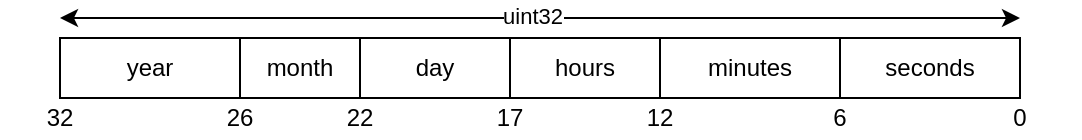 <mxfile version="24.0.6" type="device">
  <diagram id="-AaziVihoIS5GyVBLL5S" name="Page-1">
    <mxGraphModel dx="830" dy="439" grid="1" gridSize="10" guides="1" tooltips="1" connect="1" arrows="1" fold="1" page="1" pageScale="1" pageWidth="827" pageHeight="1169" math="0" shadow="0">
      <root>
        <mxCell id="0" />
        <mxCell id="1" parent="0" />
        <mxCell id="-uoe6DfyEfNMmqoHI3Hj-1" value="year" style="rounded=0;whiteSpace=wrap;html=1;" vertex="1" parent="1">
          <mxGeometry x="60" y="140" width="90" height="30" as="geometry" />
        </mxCell>
        <mxCell id="-uoe6DfyEfNMmqoHI3Hj-2" value="month" style="rounded=0;whiteSpace=wrap;html=1;" vertex="1" parent="1">
          <mxGeometry x="150" y="140" width="60" height="30" as="geometry" />
        </mxCell>
        <mxCell id="-uoe6DfyEfNMmqoHI3Hj-4" value="seconds" style="rounded=0;whiteSpace=wrap;html=1;" vertex="1" parent="1">
          <mxGeometry x="450" y="140" width="90" height="30" as="geometry" />
        </mxCell>
        <mxCell id="-uoe6DfyEfNMmqoHI3Hj-5" value="0" style="text;html=1;align=center;verticalAlign=middle;whiteSpace=wrap;rounded=0;" vertex="1" parent="1">
          <mxGeometry x="510" y="170" width="60" height="20" as="geometry" />
        </mxCell>
        <mxCell id="-uoe6DfyEfNMmqoHI3Hj-6" value="22" style="text;html=1;align=center;verticalAlign=middle;whiteSpace=wrap;rounded=0;" vertex="1" parent="1">
          <mxGeometry x="180" y="170" width="60" height="20" as="geometry" />
        </mxCell>
        <mxCell id="-uoe6DfyEfNMmqoHI3Hj-7" value="32" style="text;html=1;align=center;verticalAlign=middle;whiteSpace=wrap;rounded=0;" vertex="1" parent="1">
          <mxGeometry x="30" y="170" width="60" height="20" as="geometry" />
        </mxCell>
        <mxCell id="-uoe6DfyEfNMmqoHI3Hj-10" value="" style="endArrow=classic;startArrow=classic;html=1;rounded=0;" edge="1" parent="1">
          <mxGeometry width="50" height="50" relative="1" as="geometry">
            <mxPoint x="60" y="130" as="sourcePoint" />
            <mxPoint x="540" y="130" as="targetPoint" />
          </mxGeometry>
        </mxCell>
        <mxCell id="-uoe6DfyEfNMmqoHI3Hj-11" value="uint32" style="edgeLabel;html=1;align=center;verticalAlign=middle;resizable=0;points=[];" vertex="1" connectable="0" parent="-uoe6DfyEfNMmqoHI3Hj-10">
          <mxGeometry x="-0.019" y="1" relative="1" as="geometry">
            <mxPoint as="offset" />
          </mxGeometry>
        </mxCell>
        <mxCell id="-uoe6DfyEfNMmqoHI3Hj-12" value="minutes" style="rounded=0;whiteSpace=wrap;html=1;" vertex="1" parent="1">
          <mxGeometry x="360" y="140" width="90" height="30" as="geometry" />
        </mxCell>
        <mxCell id="-uoe6DfyEfNMmqoHI3Hj-13" value="hours" style="rounded=0;whiteSpace=wrap;html=1;" vertex="1" parent="1">
          <mxGeometry x="285" y="140" width="75" height="30" as="geometry" />
        </mxCell>
        <mxCell id="-uoe6DfyEfNMmqoHI3Hj-14" value="6" style="text;html=1;align=center;verticalAlign=middle;whiteSpace=wrap;rounded=0;" vertex="1" parent="1">
          <mxGeometry x="420" y="170" width="60" height="20" as="geometry" />
        </mxCell>
        <mxCell id="-uoe6DfyEfNMmqoHI3Hj-15" value="12" style="text;html=1;align=center;verticalAlign=middle;whiteSpace=wrap;rounded=0;" vertex="1" parent="1">
          <mxGeometry x="330" y="170" width="60" height="20" as="geometry" />
        </mxCell>
        <mxCell id="-uoe6DfyEfNMmqoHI3Hj-16" value="17" style="text;html=1;align=center;verticalAlign=middle;whiteSpace=wrap;rounded=0;" vertex="1" parent="1">
          <mxGeometry x="255" y="170" width="60" height="20" as="geometry" />
        </mxCell>
        <mxCell id="-uoe6DfyEfNMmqoHI3Hj-17" value="day" style="rounded=0;whiteSpace=wrap;html=1;" vertex="1" parent="1">
          <mxGeometry x="210" y="140" width="75" height="30" as="geometry" />
        </mxCell>
        <mxCell id="-uoe6DfyEfNMmqoHI3Hj-18" value="26" style="text;html=1;align=center;verticalAlign=middle;whiteSpace=wrap;rounded=0;" vertex="1" parent="1">
          <mxGeometry x="120" y="170" width="60" height="20" as="geometry" />
        </mxCell>
      </root>
    </mxGraphModel>
  </diagram>
</mxfile>
